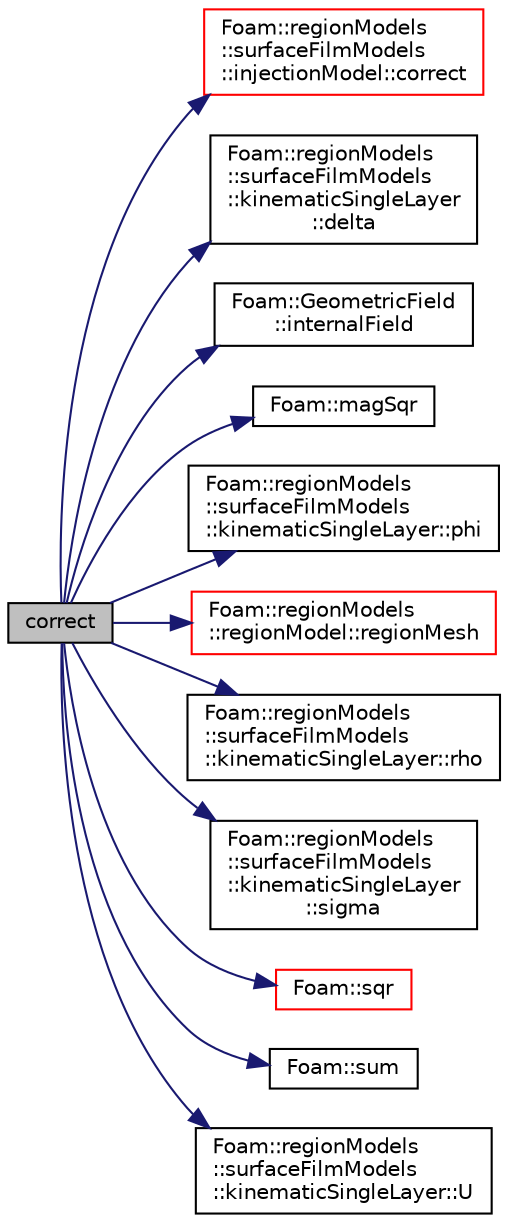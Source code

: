 digraph "correct"
{
  bgcolor="transparent";
  edge [fontname="Helvetica",fontsize="10",labelfontname="Helvetica",labelfontsize="10"];
  node [fontname="Helvetica",fontsize="10",shape=record];
  rankdir="LR";
  Node1 [label="correct",height=0.2,width=0.4,color="black", fillcolor="grey75", style="filled", fontcolor="black"];
  Node1 -> Node2 [color="midnightblue",fontsize="10",style="solid",fontname="Helvetica"];
  Node2 [label="Foam::regionModels\l::surfaceFilmModels\l::injectionModel::correct",height=0.2,width=0.4,color="red",URL="$a01091.html#a3ae44b28050c3aa494c1d8e18cf618c1",tooltip="Correct. "];
  Node1 -> Node3 [color="midnightblue",fontsize="10",style="solid",fontname="Helvetica"];
  Node3 [label="Foam::regionModels\l::surfaceFilmModels\l::kinematicSingleLayer\l::delta",height=0.2,width=0.4,color="black",URL="$a01229.html#af6a79c4b8e19c143706e7a2216cb3b70",tooltip="Return const access to the film thickness / [m]. "];
  Node1 -> Node4 [color="midnightblue",fontsize="10",style="solid",fontname="Helvetica"];
  Node4 [label="Foam::GeometricField\l::internalField",height=0.2,width=0.4,color="black",URL="$a00913.html#a9536140d36d69bbac40496f6b817aa0a",tooltip="Return internal field. "];
  Node1 -> Node5 [color="midnightblue",fontsize="10",style="solid",fontname="Helvetica"];
  Node5 [label="Foam::magSqr",height=0.2,width=0.4,color="black",URL="$a10675.html#ae6fff2c6981e6d9618aa5038e69def6e"];
  Node1 -> Node6 [color="midnightblue",fontsize="10",style="solid",fontname="Helvetica"];
  Node6 [label="Foam::regionModels\l::surfaceFilmModels\l::kinematicSingleLayer::phi",height=0.2,width=0.4,color="black",URL="$a01229.html#ade37cce1ef602d14a94d32d418cb8fdd",tooltip="Return the film flux [kg.m/s]. "];
  Node1 -> Node7 [color="midnightblue",fontsize="10",style="solid",fontname="Helvetica"];
  Node7 [label="Foam::regionModels\l::regionModel::regionMesh",height=0.2,width=0.4,color="red",URL="$a02120.html#a0c7874a65eec16e2afa43acd6055b16a",tooltip="Return the region mesh database. "];
  Node1 -> Node8 [color="midnightblue",fontsize="10",style="solid",fontname="Helvetica"];
  Node8 [label="Foam::regionModels\l::surfaceFilmModels\l::kinematicSingleLayer::rho",height=0.2,width=0.4,color="black",URL="$a01229.html#ada2184acbfca52f5c2d95f48584213d3",tooltip="Return the film density [kg/m3]. "];
  Node1 -> Node9 [color="midnightblue",fontsize="10",style="solid",fontname="Helvetica"];
  Node9 [label="Foam::regionModels\l::surfaceFilmModels\l::kinematicSingleLayer\l::sigma",height=0.2,width=0.4,color="black",URL="$a01229.html#a18861641504dd3b517031ae2cb4ab45c",tooltip="Return const access to the surface tension / [m/s2]. "];
  Node1 -> Node10 [color="midnightblue",fontsize="10",style="solid",fontname="Helvetica"];
  Node10 [label="Foam::sqr",height=0.2,width=0.4,color="red",URL="$a10675.html#a277dc11c581d53826ab5090b08f3b17b"];
  Node1 -> Node11 [color="midnightblue",fontsize="10",style="solid",fontname="Helvetica"];
  Node11 [label="Foam::sum",height=0.2,width=0.4,color="black",URL="$a10675.html#a3d8733143aad0e03b300186ab4bef137"];
  Node1 -> Node12 [color="midnightblue",fontsize="10",style="solid",fontname="Helvetica"];
  Node12 [label="Foam::regionModels\l::surfaceFilmModels\l::kinematicSingleLayer::U",height=0.2,width=0.4,color="black",URL="$a01229.html#a4d586ad14c5384844c07d6a8c62f12ef",tooltip="Return the film velocity [m/s]. "];
}
